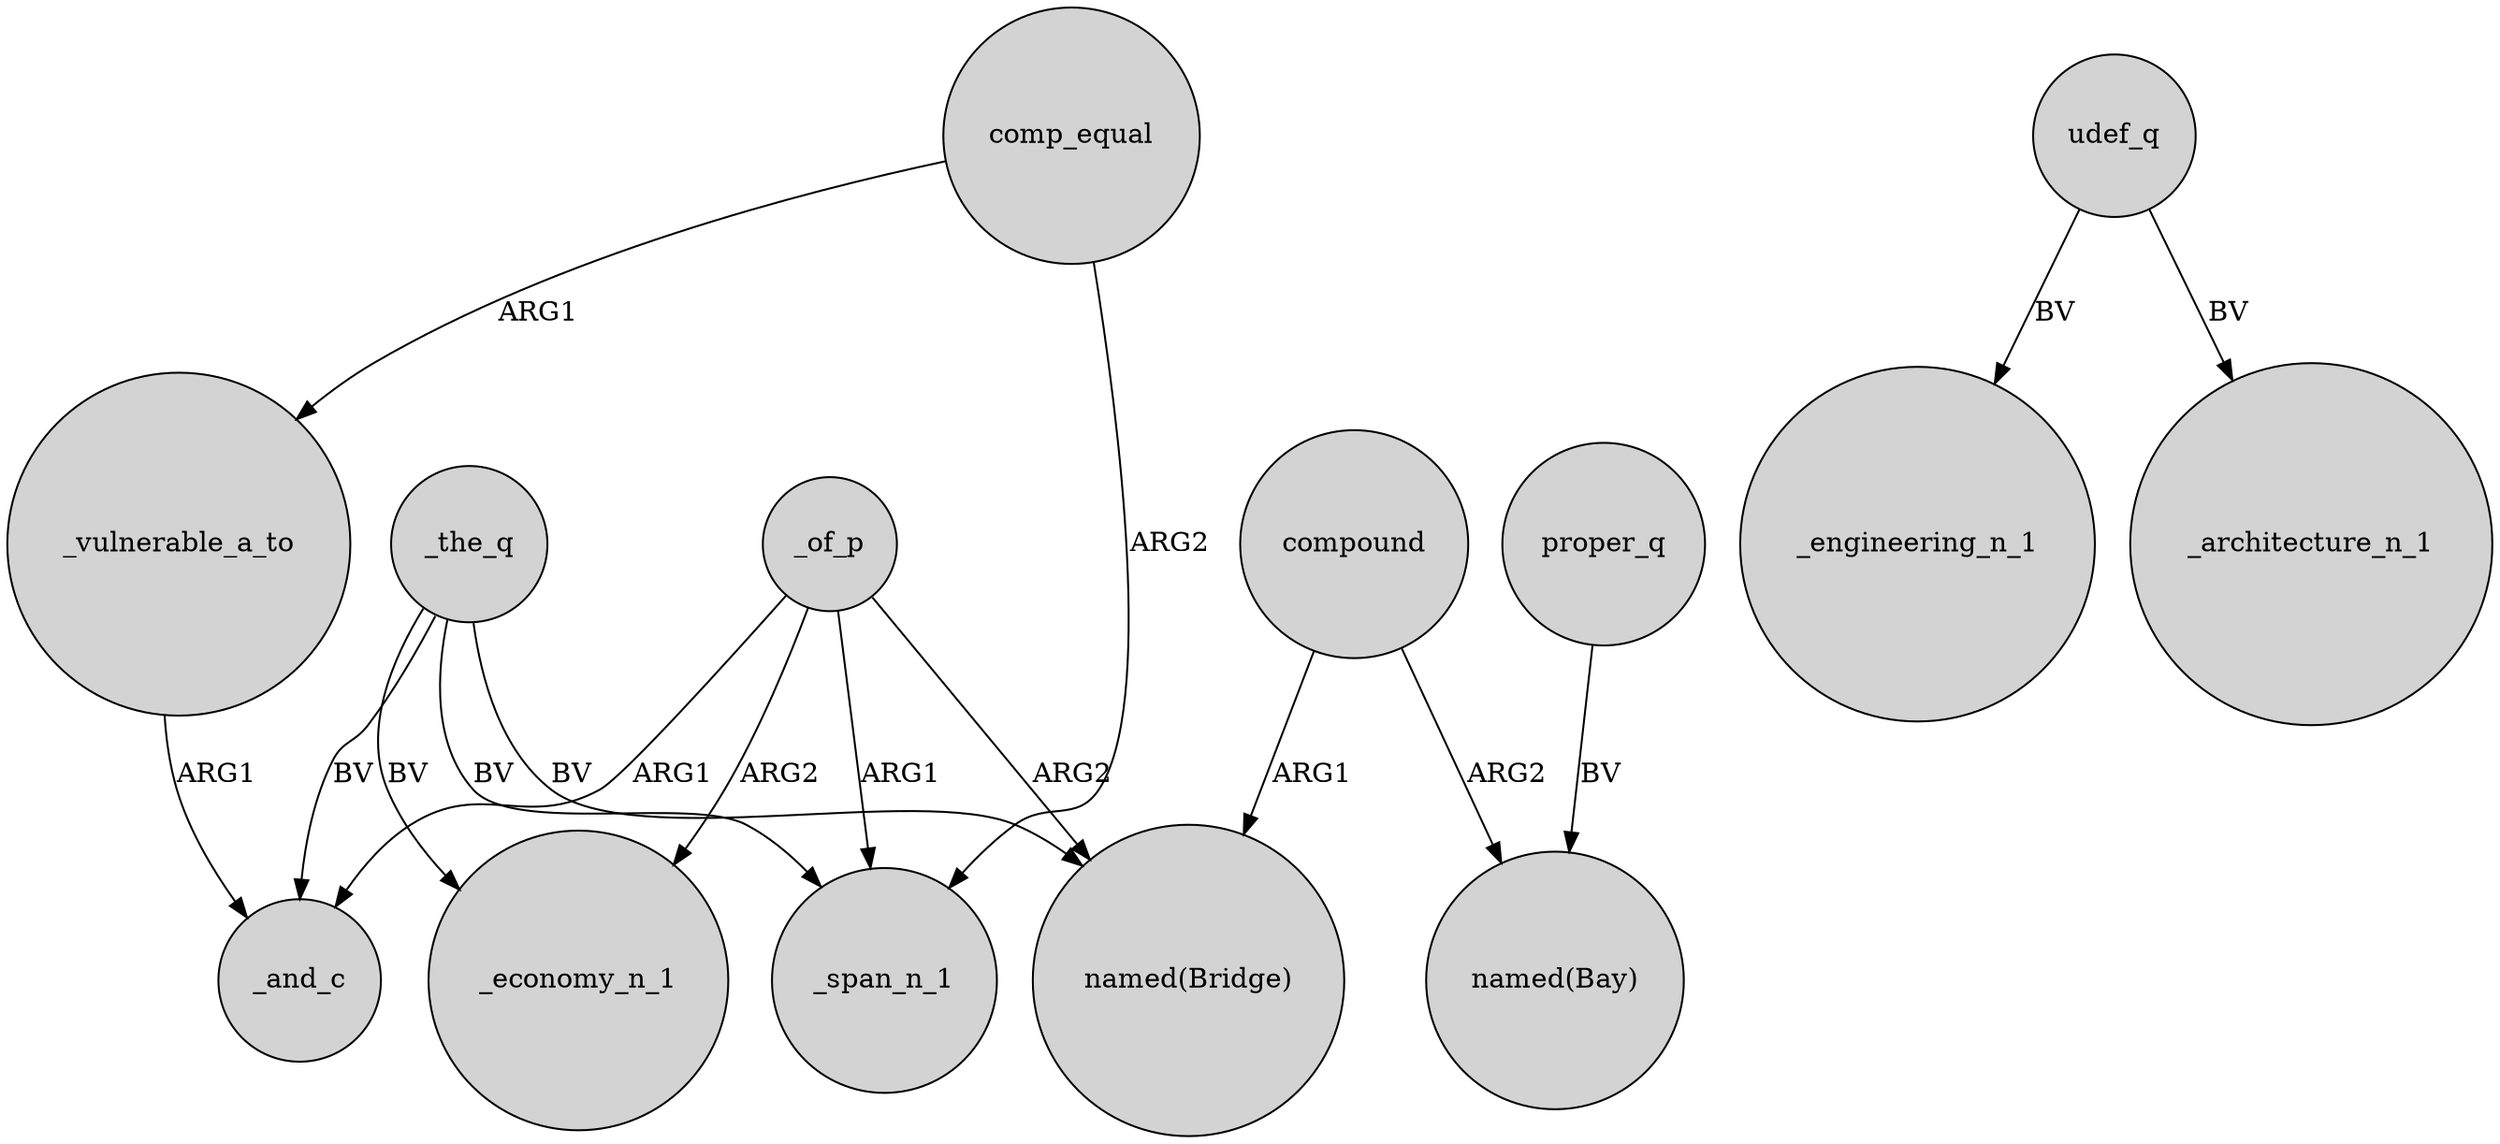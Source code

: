 digraph {
	node [shape=circle style=filled]
	_vulnerable_a_to -> _and_c [label=ARG1]
	_the_q -> _and_c [label=BV]
	_of_p -> _economy_n_1 [label=ARG2]
	_the_q -> _economy_n_1 [label=BV]
	_the_q -> _span_n_1 [label=BV]
	_of_p -> "named(Bridge)" [label=ARG2]
	proper_q -> "named(Bay)" [label=BV]
	_the_q -> "named(Bridge)" [label=BV]
	udef_q -> _engineering_n_1 [label=BV]
	_of_p -> _span_n_1 [label=ARG1]
	_of_p -> _and_c [label=ARG1]
	comp_equal -> _vulnerable_a_to [label=ARG1]
	comp_equal -> _span_n_1 [label=ARG2]
	compound -> "named(Bridge)" [label=ARG1]
	udef_q -> _architecture_n_1 [label=BV]
	compound -> "named(Bay)" [label=ARG2]
}
